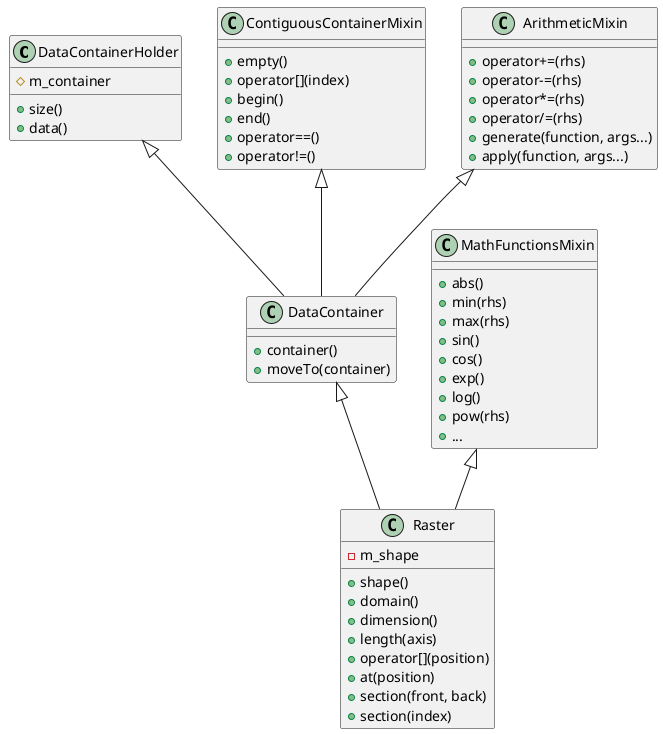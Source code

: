 @startuml
class DataContainerHolder {
# m_container
+ size()
+ data()
}

class DataContainer {
+ container()
+ moveTo(container)
}

class Raster {
- m_shape
+ shape()
+ domain()
+ dimension()
+ length(axis)
+ operator[](position)
+ at(position)
+ section(front, back)
+ section(index)
}

class ContiguousContainerMixin {
+ empty()
+ operator[](index)
+ begin()
+ end()
+ operator==()
+ operator!=()
}

class ArithmeticMixin {
+ operator+=(rhs)
+ operator-=(rhs)
+ operator*=(rhs)
+ operator/=(rhs)
+ generate(function, args...)
+ apply(function, args...)
}

class MathFunctionsMixin {
+ abs()
+ min(rhs)
+ max(rhs)
+ sin()
+ cos()
+ exp()
+ log()
+ pow(rhs)
+ {method}...
}

ContiguousContainerMixin <|-- DataContainer
ArithmeticMixin <|-- DataContainer
DataContainerHolder <|-- DataContainer
DataContainer <|-- Raster
MathFunctionsMixin <|-- Raster
@enduml